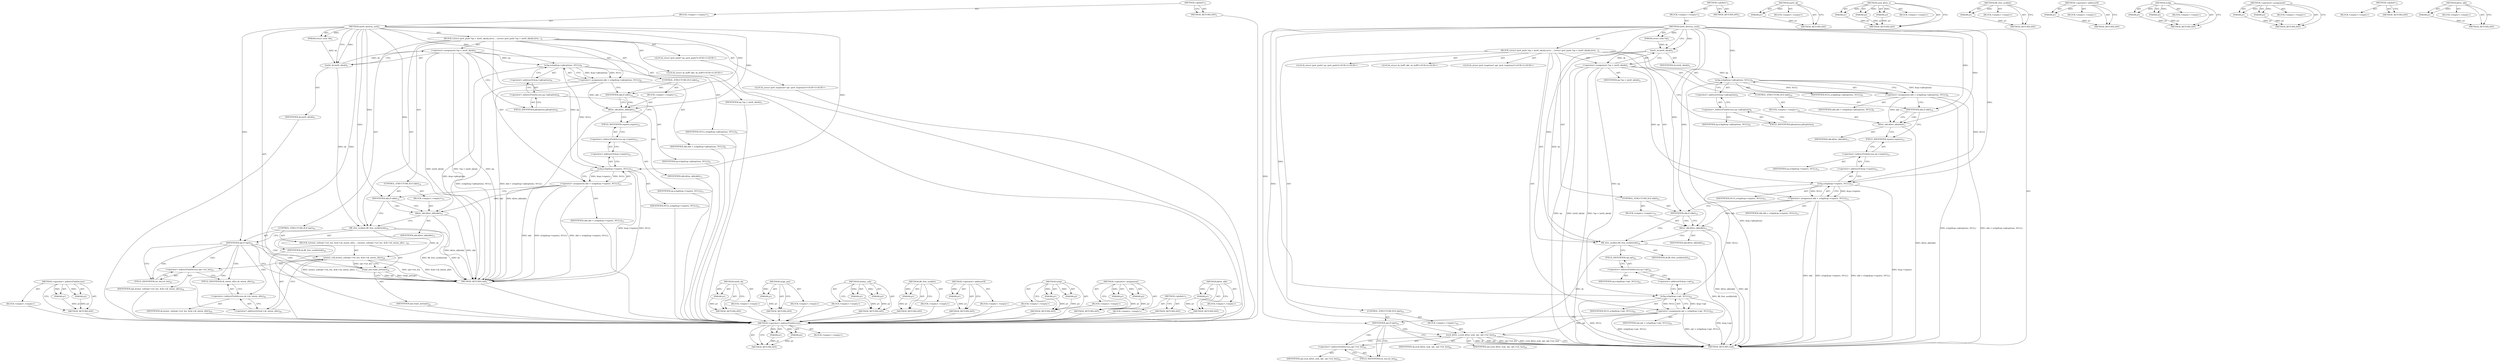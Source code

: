 digraph "kfree_skb" {
vulnerable_104 [label=<(METHOD,&lt;operator&gt;.indirectFieldAccess)>];
vulnerable_105 [label=<(PARAM,p1)>];
vulnerable_106 [label=<(PARAM,p2)>];
vulnerable_107 [label=<(BLOCK,&lt;empty&gt;,&lt;empty&gt;)>];
vulnerable_108 [label=<(METHOD_RETURN,ANY)>];
vulnerable_6 [label=<(METHOD,&lt;global&gt;)<SUB>1</SUB>>];
vulnerable_7 [label=<(BLOCK,&lt;empty&gt;,&lt;empty&gt;)<SUB>1</SUB>>];
vulnerable_8 [label=<(METHOD,inet6_destroy_sock)<SUB>1</SUB>>];
vulnerable_9 [label=<(PARAM,struct sock *sk)<SUB>1</SUB>>];
vulnerable_10 [label=<(BLOCK,{
	struct ipv6_pinfo *np = inet6_sk(sk);
	struc...,{
	struct ipv6_pinfo *np = inet6_sk(sk);
	struc...)<SUB>2</SUB>>];
vulnerable_11 [label="<(LOCAL,struct ipv6_pinfo* np: ipv6_pinfo*)<SUB>3</SUB>>"];
vulnerable_12 [label=<(&lt;operator&gt;.assignment,*np = inet6_sk(sk))<SUB>3</SUB>>];
vulnerable_13 [label=<(IDENTIFIER,np,*np = inet6_sk(sk))<SUB>3</SUB>>];
vulnerable_14 [label=<(inet6_sk,inet6_sk(sk))<SUB>3</SUB>>];
vulnerable_15 [label=<(IDENTIFIER,sk,inet6_sk(sk))<SUB>3</SUB>>];
vulnerable_16 [label="<(LOCAL,struct sk_buff* skb: sk_buff*)<SUB>4</SUB>>"];
vulnerable_17 [label="<(LOCAL,struct ipv6_txoptions* opt: ipv6_txoptions*)<SUB>5</SUB>>"];
vulnerable_18 [label=<(&lt;operator&gt;.assignment,skb = xchg(&amp;np-&gt;pktoptions, NULL))<SUB>9</SUB>>];
vulnerable_19 [label=<(IDENTIFIER,skb,skb = xchg(&amp;np-&gt;pktoptions, NULL))<SUB>9</SUB>>];
vulnerable_20 [label=<(xchg,xchg(&amp;np-&gt;pktoptions, NULL))<SUB>9</SUB>>];
vulnerable_21 [label=<(&lt;operator&gt;.addressOf,&amp;np-&gt;pktoptions)<SUB>9</SUB>>];
vulnerable_22 [label=<(&lt;operator&gt;.indirectFieldAccess,np-&gt;pktoptions)<SUB>9</SUB>>];
vulnerable_23 [label=<(IDENTIFIER,np,xchg(&amp;np-&gt;pktoptions, NULL))<SUB>9</SUB>>];
vulnerable_24 [label=<(FIELD_IDENTIFIER,pktoptions,pktoptions)<SUB>9</SUB>>];
vulnerable_25 [label=<(IDENTIFIER,NULL,xchg(&amp;np-&gt;pktoptions, NULL))<SUB>9</SUB>>];
vulnerable_26 [label=<(CONTROL_STRUCTURE,IF,if (skb))<SUB>10</SUB>>];
vulnerable_27 [label=<(IDENTIFIER,skb,if (skb))<SUB>10</SUB>>];
vulnerable_28 [label=<(BLOCK,&lt;empty&gt;,&lt;empty&gt;)<SUB>11</SUB>>];
vulnerable_29 [label=<(kfree_skb,kfree_skb(skb))<SUB>11</SUB>>];
vulnerable_30 [label=<(IDENTIFIER,skb,kfree_skb(skb))<SUB>11</SUB>>];
vulnerable_31 [label=<(&lt;operator&gt;.assignment,skb = xchg(&amp;np-&gt;rxpmtu, NULL))<SUB>13</SUB>>];
vulnerable_32 [label=<(IDENTIFIER,skb,skb = xchg(&amp;np-&gt;rxpmtu, NULL))<SUB>13</SUB>>];
vulnerable_33 [label=<(xchg,xchg(&amp;np-&gt;rxpmtu, NULL))<SUB>13</SUB>>];
vulnerable_34 [label=<(&lt;operator&gt;.addressOf,&amp;np-&gt;rxpmtu)<SUB>13</SUB>>];
vulnerable_35 [label=<(&lt;operator&gt;.indirectFieldAccess,np-&gt;rxpmtu)<SUB>13</SUB>>];
vulnerable_36 [label=<(IDENTIFIER,np,xchg(&amp;np-&gt;rxpmtu, NULL))<SUB>13</SUB>>];
vulnerable_37 [label=<(FIELD_IDENTIFIER,rxpmtu,rxpmtu)<SUB>13</SUB>>];
vulnerable_38 [label=<(IDENTIFIER,NULL,xchg(&amp;np-&gt;rxpmtu, NULL))<SUB>13</SUB>>];
vulnerable_39 [label=<(CONTROL_STRUCTURE,IF,if (skb))<SUB>14</SUB>>];
vulnerable_40 [label=<(IDENTIFIER,skb,if (skb))<SUB>14</SUB>>];
vulnerable_41 [label=<(BLOCK,&lt;empty&gt;,&lt;empty&gt;)<SUB>15</SUB>>];
vulnerable_42 [label=<(kfree_skb,kfree_skb(skb))<SUB>15</SUB>>];
vulnerable_43 [label=<(IDENTIFIER,skb,kfree_skb(skb))<SUB>15</SUB>>];
vulnerable_44 [label=<(fl6_free_socklist,fl6_free_socklist(sk))<SUB>18</SUB>>];
vulnerable_45 [label=<(IDENTIFIER,sk,fl6_free_socklist(sk))<SUB>18</SUB>>];
vulnerable_46 [label=<(&lt;operator&gt;.assignment,opt = xchg(&amp;np-&gt;opt, NULL))<SUB>22</SUB>>];
vulnerable_47 [label=<(IDENTIFIER,opt,opt = xchg(&amp;np-&gt;opt, NULL))<SUB>22</SUB>>];
vulnerable_48 [label=<(xchg,xchg(&amp;np-&gt;opt, NULL))<SUB>22</SUB>>];
vulnerable_49 [label=<(&lt;operator&gt;.addressOf,&amp;np-&gt;opt)<SUB>22</SUB>>];
vulnerable_50 [label=<(&lt;operator&gt;.indirectFieldAccess,np-&gt;opt)<SUB>22</SUB>>];
vulnerable_51 [label=<(IDENTIFIER,np,xchg(&amp;np-&gt;opt, NULL))<SUB>22</SUB>>];
vulnerable_52 [label=<(FIELD_IDENTIFIER,opt,opt)<SUB>22</SUB>>];
vulnerable_53 [label=<(IDENTIFIER,NULL,xchg(&amp;np-&gt;opt, NULL))<SUB>22</SUB>>];
vulnerable_54 [label=<(CONTROL_STRUCTURE,IF,if (opt))<SUB>23</SUB>>];
vulnerable_55 [label=<(IDENTIFIER,opt,if (opt))<SUB>23</SUB>>];
vulnerable_56 [label=<(BLOCK,&lt;empty&gt;,&lt;empty&gt;)<SUB>24</SUB>>];
vulnerable_57 [label=<(sock_kfree_s,sock_kfree_s(sk, opt, opt-&gt;tot_len))<SUB>24</SUB>>];
vulnerable_58 [label=<(IDENTIFIER,sk,sock_kfree_s(sk, opt, opt-&gt;tot_len))<SUB>24</SUB>>];
vulnerable_59 [label=<(IDENTIFIER,opt,sock_kfree_s(sk, opt, opt-&gt;tot_len))<SUB>24</SUB>>];
vulnerable_60 [label=<(&lt;operator&gt;.indirectFieldAccess,opt-&gt;tot_len)<SUB>24</SUB>>];
vulnerable_61 [label=<(IDENTIFIER,opt,sock_kfree_s(sk, opt, opt-&gt;tot_len))<SUB>24</SUB>>];
vulnerable_62 [label=<(FIELD_IDENTIFIER,tot_len,tot_len)<SUB>24</SUB>>];
vulnerable_63 [label=<(METHOD_RETURN,void)<SUB>1</SUB>>];
vulnerable_65 [label=<(METHOD_RETURN,ANY)<SUB>1</SUB>>];
vulnerable_91 [label=<(METHOD,inet6_sk)>];
vulnerable_92 [label=<(PARAM,p1)>];
vulnerable_93 [label=<(BLOCK,&lt;empty&gt;,&lt;empty&gt;)>];
vulnerable_94 [label=<(METHOD_RETURN,ANY)>];
vulnerable_117 [label=<(METHOD,sock_kfree_s)>];
vulnerable_118 [label=<(PARAM,p1)>];
vulnerable_119 [label=<(PARAM,p2)>];
vulnerable_120 [label=<(PARAM,p3)>];
vulnerable_121 [label=<(BLOCK,&lt;empty&gt;,&lt;empty&gt;)>];
vulnerable_122 [label=<(METHOD_RETURN,ANY)>];
vulnerable_113 [label=<(METHOD,fl6_free_socklist)>];
vulnerable_114 [label=<(PARAM,p1)>];
vulnerable_115 [label=<(BLOCK,&lt;empty&gt;,&lt;empty&gt;)>];
vulnerable_116 [label=<(METHOD_RETURN,ANY)>];
vulnerable_100 [label=<(METHOD,&lt;operator&gt;.addressOf)>];
vulnerable_101 [label=<(PARAM,p1)>];
vulnerable_102 [label=<(BLOCK,&lt;empty&gt;,&lt;empty&gt;)>];
vulnerable_103 [label=<(METHOD_RETURN,ANY)>];
vulnerable_95 [label=<(METHOD,xchg)>];
vulnerable_96 [label=<(PARAM,p1)>];
vulnerable_97 [label=<(PARAM,p2)>];
vulnerable_98 [label=<(BLOCK,&lt;empty&gt;,&lt;empty&gt;)>];
vulnerable_99 [label=<(METHOD_RETURN,ANY)>];
vulnerable_86 [label=<(METHOD,&lt;operator&gt;.assignment)>];
vulnerable_87 [label=<(PARAM,p1)>];
vulnerable_88 [label=<(PARAM,p2)>];
vulnerable_89 [label=<(BLOCK,&lt;empty&gt;,&lt;empty&gt;)>];
vulnerable_90 [label=<(METHOD_RETURN,ANY)>];
vulnerable_80 [label=<(METHOD,&lt;global&gt;)<SUB>1</SUB>>];
vulnerable_81 [label=<(BLOCK,&lt;empty&gt;,&lt;empty&gt;)>];
vulnerable_82 [label=<(METHOD_RETURN,ANY)>];
vulnerable_109 [label=<(METHOD,kfree_skb)>];
vulnerable_110 [label=<(PARAM,p1)>];
vulnerable_111 [label=<(BLOCK,&lt;empty&gt;,&lt;empty&gt;)>];
vulnerable_112 [label=<(METHOD_RETURN,ANY)>];
fixed_100 [label=<(METHOD,&lt;operator&gt;.indirectFieldAccess)>];
fixed_101 [label=<(PARAM,p1)>];
fixed_102 [label=<(PARAM,p2)>];
fixed_103 [label=<(BLOCK,&lt;empty&gt;,&lt;empty&gt;)>];
fixed_104 [label=<(METHOD_RETURN,ANY)>];
fixed_6 [label=<(METHOD,&lt;global&gt;)<SUB>1</SUB>>];
fixed_7 [label=<(BLOCK,&lt;empty&gt;,&lt;empty&gt;)<SUB>1</SUB>>];
fixed_8 [label=<(METHOD,inet6_destroy_sock)<SUB>1</SUB>>];
fixed_9 [label=<(PARAM,struct sock *sk)<SUB>1</SUB>>];
fixed_10 [label=<(BLOCK,{
	struct ipv6_pinfo *np = inet6_sk(sk);
	struc...,{
	struct ipv6_pinfo *np = inet6_sk(sk);
	struc...)<SUB>2</SUB>>];
fixed_11 [label="<(LOCAL,struct ipv6_pinfo* np: ipv6_pinfo*)<SUB>3</SUB>>"];
fixed_12 [label=<(&lt;operator&gt;.assignment,*np = inet6_sk(sk))<SUB>3</SUB>>];
fixed_13 [label=<(IDENTIFIER,np,*np = inet6_sk(sk))<SUB>3</SUB>>];
fixed_14 [label=<(inet6_sk,inet6_sk(sk))<SUB>3</SUB>>];
fixed_15 [label=<(IDENTIFIER,sk,inet6_sk(sk))<SUB>3</SUB>>];
fixed_16 [label="<(LOCAL,struct sk_buff* skb: sk_buff*)<SUB>4</SUB>>"];
fixed_17 [label="<(LOCAL,struct ipv6_txoptions* opt: ipv6_txoptions*)<SUB>5</SUB>>"];
fixed_18 [label=<(&lt;operator&gt;.assignment,skb = xchg(&amp;np-&gt;pktoptions, NULL))<SUB>9</SUB>>];
fixed_19 [label=<(IDENTIFIER,skb,skb = xchg(&amp;np-&gt;pktoptions, NULL))<SUB>9</SUB>>];
fixed_20 [label=<(xchg,xchg(&amp;np-&gt;pktoptions, NULL))<SUB>9</SUB>>];
fixed_21 [label=<(&lt;operator&gt;.addressOf,&amp;np-&gt;pktoptions)<SUB>9</SUB>>];
fixed_22 [label=<(&lt;operator&gt;.indirectFieldAccess,np-&gt;pktoptions)<SUB>9</SUB>>];
fixed_23 [label=<(IDENTIFIER,np,xchg(&amp;np-&gt;pktoptions, NULL))<SUB>9</SUB>>];
fixed_24 [label=<(FIELD_IDENTIFIER,pktoptions,pktoptions)<SUB>9</SUB>>];
fixed_25 [label=<(IDENTIFIER,NULL,xchg(&amp;np-&gt;pktoptions, NULL))<SUB>9</SUB>>];
fixed_26 [label=<(CONTROL_STRUCTURE,IF,if (skb))<SUB>10</SUB>>];
fixed_27 [label=<(IDENTIFIER,skb,if (skb))<SUB>10</SUB>>];
fixed_28 [label=<(BLOCK,&lt;empty&gt;,&lt;empty&gt;)<SUB>11</SUB>>];
fixed_29 [label=<(kfree_skb,kfree_skb(skb))<SUB>11</SUB>>];
fixed_30 [label=<(IDENTIFIER,skb,kfree_skb(skb))<SUB>11</SUB>>];
fixed_31 [label=<(&lt;operator&gt;.assignment,skb = xchg(&amp;np-&gt;rxpmtu, NULL))<SUB>13</SUB>>];
fixed_32 [label=<(IDENTIFIER,skb,skb = xchg(&amp;np-&gt;rxpmtu, NULL))<SUB>13</SUB>>];
fixed_33 [label=<(xchg,xchg(&amp;np-&gt;rxpmtu, NULL))<SUB>13</SUB>>];
fixed_34 [label=<(&lt;operator&gt;.addressOf,&amp;np-&gt;rxpmtu)<SUB>13</SUB>>];
fixed_35 [label=<(&lt;operator&gt;.indirectFieldAccess,np-&gt;rxpmtu)<SUB>13</SUB>>];
fixed_36 [label=<(IDENTIFIER,np,xchg(&amp;np-&gt;rxpmtu, NULL))<SUB>13</SUB>>];
fixed_37 [label=<(FIELD_IDENTIFIER,rxpmtu,rxpmtu)<SUB>13</SUB>>];
fixed_38 [label=<(IDENTIFIER,NULL,xchg(&amp;np-&gt;rxpmtu, NULL))<SUB>13</SUB>>];
fixed_39 [label=<(CONTROL_STRUCTURE,IF,if (skb))<SUB>14</SUB>>];
fixed_40 [label=<(IDENTIFIER,skb,if (skb))<SUB>14</SUB>>];
fixed_41 [label=<(BLOCK,&lt;empty&gt;,&lt;empty&gt;)<SUB>15</SUB>>];
fixed_42 [label=<(kfree_skb,kfree_skb(skb))<SUB>15</SUB>>];
fixed_43 [label=<(IDENTIFIER,skb,kfree_skb(skb))<SUB>15</SUB>>];
fixed_44 [label=<(fl6_free_socklist,fl6_free_socklist(sk))<SUB>18</SUB>>];
fixed_45 [label=<(IDENTIFIER,sk,fl6_free_socklist(sk))<SUB>18</SUB>>];
fixed_46 [label=<(CONTROL_STRUCTURE,IF,if (opt))<SUB>23</SUB>>];
fixed_47 [label=<(IDENTIFIER,opt,if (opt))<SUB>23</SUB>>];
fixed_48 [label=<(BLOCK,{
		atomic_sub(opt-&gt;tot_len, &amp;sk-&gt;sk_omem_alloc...,{
		atomic_sub(opt-&gt;tot_len, &amp;sk-&gt;sk_omem_alloc...)<SUB>23</SUB>>];
fixed_49 [label=<(atomic_sub,atomic_sub(opt-&gt;tot_len, &amp;sk-&gt;sk_omem_alloc))<SUB>24</SUB>>];
fixed_50 [label=<(&lt;operator&gt;.indirectFieldAccess,opt-&gt;tot_len)<SUB>24</SUB>>];
fixed_51 [label=<(IDENTIFIER,opt,atomic_sub(opt-&gt;tot_len, &amp;sk-&gt;sk_omem_alloc))<SUB>24</SUB>>];
fixed_52 [label=<(FIELD_IDENTIFIER,tot_len,tot_len)<SUB>24</SUB>>];
fixed_53 [label=<(&lt;operator&gt;.addressOf,&amp;sk-&gt;sk_omem_alloc)<SUB>24</SUB>>];
fixed_54 [label=<(&lt;operator&gt;.indirectFieldAccess,sk-&gt;sk_omem_alloc)<SUB>24</SUB>>];
fixed_55 [label=<(IDENTIFIER,sk,atomic_sub(opt-&gt;tot_len, &amp;sk-&gt;sk_omem_alloc))<SUB>24</SUB>>];
fixed_56 [label=<(FIELD_IDENTIFIER,sk_omem_alloc,sk_omem_alloc)<SUB>24</SUB>>];
fixed_57 [label=<(txopt_put,txopt_put(opt))<SUB>25</SUB>>];
fixed_58 [label=<(IDENTIFIER,opt,txopt_put(opt))<SUB>25</SUB>>];
fixed_59 [label=<(METHOD_RETURN,void)<SUB>1</SUB>>];
fixed_61 [label=<(METHOD_RETURN,ANY)<SUB>1</SUB>>];
fixed_87 [label=<(METHOD,inet6_sk)>];
fixed_88 [label=<(PARAM,p1)>];
fixed_89 [label=<(BLOCK,&lt;empty&gt;,&lt;empty&gt;)>];
fixed_90 [label=<(METHOD_RETURN,ANY)>];
fixed_118 [label=<(METHOD,txopt_put)>];
fixed_119 [label=<(PARAM,p1)>];
fixed_120 [label=<(BLOCK,&lt;empty&gt;,&lt;empty&gt;)>];
fixed_121 [label=<(METHOD_RETURN,ANY)>];
fixed_113 [label=<(METHOD,atomic_sub)>];
fixed_114 [label=<(PARAM,p1)>];
fixed_115 [label=<(PARAM,p2)>];
fixed_116 [label=<(BLOCK,&lt;empty&gt;,&lt;empty&gt;)>];
fixed_117 [label=<(METHOD_RETURN,ANY)>];
fixed_109 [label=<(METHOD,fl6_free_socklist)>];
fixed_110 [label=<(PARAM,p1)>];
fixed_111 [label=<(BLOCK,&lt;empty&gt;,&lt;empty&gt;)>];
fixed_112 [label=<(METHOD_RETURN,ANY)>];
fixed_96 [label=<(METHOD,&lt;operator&gt;.addressOf)>];
fixed_97 [label=<(PARAM,p1)>];
fixed_98 [label=<(BLOCK,&lt;empty&gt;,&lt;empty&gt;)>];
fixed_99 [label=<(METHOD_RETURN,ANY)>];
fixed_91 [label=<(METHOD,xchg)>];
fixed_92 [label=<(PARAM,p1)>];
fixed_93 [label=<(PARAM,p2)>];
fixed_94 [label=<(BLOCK,&lt;empty&gt;,&lt;empty&gt;)>];
fixed_95 [label=<(METHOD_RETURN,ANY)>];
fixed_82 [label=<(METHOD,&lt;operator&gt;.assignment)>];
fixed_83 [label=<(PARAM,p1)>];
fixed_84 [label=<(PARAM,p2)>];
fixed_85 [label=<(BLOCK,&lt;empty&gt;,&lt;empty&gt;)>];
fixed_86 [label=<(METHOD_RETURN,ANY)>];
fixed_76 [label=<(METHOD,&lt;global&gt;)<SUB>1</SUB>>];
fixed_77 [label=<(BLOCK,&lt;empty&gt;,&lt;empty&gt;)>];
fixed_78 [label=<(METHOD_RETURN,ANY)>];
fixed_105 [label=<(METHOD,kfree_skb)>];
fixed_106 [label=<(PARAM,p1)>];
fixed_107 [label=<(BLOCK,&lt;empty&gt;,&lt;empty&gt;)>];
fixed_108 [label=<(METHOD_RETURN,ANY)>];
vulnerable_104 -> vulnerable_105  [key=0, label="AST: "];
vulnerable_104 -> vulnerable_105  [key=1, label="DDG: "];
vulnerable_104 -> vulnerable_107  [key=0, label="AST: "];
vulnerable_104 -> vulnerable_106  [key=0, label="AST: "];
vulnerable_104 -> vulnerable_106  [key=1, label="DDG: "];
vulnerable_104 -> vulnerable_108  [key=0, label="AST: "];
vulnerable_104 -> vulnerable_108  [key=1, label="CFG: "];
vulnerable_105 -> vulnerable_108  [key=0, label="DDG: p1"];
vulnerable_106 -> vulnerable_108  [key=0, label="DDG: p2"];
vulnerable_6 -> vulnerable_7  [key=0, label="AST: "];
vulnerable_6 -> vulnerable_65  [key=0, label="AST: "];
vulnerable_6 -> vulnerable_65  [key=1, label="CFG: "];
vulnerable_7 -> vulnerable_8  [key=0, label="AST: "];
vulnerable_8 -> vulnerable_9  [key=0, label="AST: "];
vulnerable_8 -> vulnerable_9  [key=1, label="DDG: "];
vulnerable_8 -> vulnerable_10  [key=0, label="AST: "];
vulnerable_8 -> vulnerable_63  [key=0, label="AST: "];
vulnerable_8 -> vulnerable_14  [key=0, label="CFG: "];
vulnerable_8 -> vulnerable_14  [key=1, label="DDG: "];
vulnerable_8 -> vulnerable_27  [key=0, label="DDG: "];
vulnerable_8 -> vulnerable_40  [key=0, label="DDG: "];
vulnerable_8 -> vulnerable_44  [key=0, label="DDG: "];
vulnerable_8 -> vulnerable_55  [key=0, label="DDG: "];
vulnerable_8 -> vulnerable_20  [key=0, label="DDG: "];
vulnerable_8 -> vulnerable_33  [key=0, label="DDG: "];
vulnerable_8 -> vulnerable_48  [key=0, label="DDG: "];
vulnerable_8 -> vulnerable_29  [key=0, label="DDG: "];
vulnerable_8 -> vulnerable_42  [key=0, label="DDG: "];
vulnerable_8 -> vulnerable_57  [key=0, label="DDG: "];
vulnerable_9 -> vulnerable_14  [key=0, label="DDG: sk"];
vulnerable_10 -> vulnerable_11  [key=0, label="AST: "];
vulnerable_10 -> vulnerable_12  [key=0, label="AST: "];
vulnerable_10 -> vulnerable_16  [key=0, label="AST: "];
vulnerable_10 -> vulnerable_17  [key=0, label="AST: "];
vulnerable_10 -> vulnerable_18  [key=0, label="AST: "];
vulnerable_10 -> vulnerable_26  [key=0, label="AST: "];
vulnerable_10 -> vulnerable_31  [key=0, label="AST: "];
vulnerable_10 -> vulnerable_39  [key=0, label="AST: "];
vulnerable_10 -> vulnerable_44  [key=0, label="AST: "];
vulnerable_10 -> vulnerable_46  [key=0, label="AST: "];
vulnerable_10 -> vulnerable_54  [key=0, label="AST: "];
vulnerable_12 -> vulnerable_13  [key=0, label="AST: "];
vulnerable_12 -> vulnerable_14  [key=0, label="AST: "];
vulnerable_12 -> vulnerable_24  [key=0, label="CFG: "];
vulnerable_12 -> vulnerable_63  [key=0, label="DDG: np"];
vulnerable_12 -> vulnerable_63  [key=1, label="DDG: inet6_sk(sk)"];
vulnerable_12 -> vulnerable_63  [key=2, label="DDG: *np = inet6_sk(sk)"];
vulnerable_12 -> vulnerable_20  [key=0, label="DDG: np"];
vulnerable_12 -> vulnerable_33  [key=0, label="DDG: np"];
vulnerable_12 -> vulnerable_48  [key=0, label="DDG: np"];
vulnerable_14 -> vulnerable_15  [key=0, label="AST: "];
vulnerable_14 -> vulnerable_12  [key=0, label="CFG: "];
vulnerable_14 -> vulnerable_12  [key=1, label="DDG: sk"];
vulnerable_14 -> vulnerable_44  [key=0, label="DDG: sk"];
vulnerable_18 -> vulnerable_19  [key=0, label="AST: "];
vulnerable_18 -> vulnerable_20  [key=0, label="AST: "];
vulnerable_18 -> vulnerable_27  [key=0, label="CFG: "];
vulnerable_18 -> vulnerable_63  [key=0, label="DDG: xchg(&amp;np-&gt;pktoptions, NULL)"];
vulnerable_18 -> vulnerable_63  [key=1, label="DDG: skb = xchg(&amp;np-&gt;pktoptions, NULL)"];
vulnerable_18 -> vulnerable_29  [key=0, label="DDG: skb"];
vulnerable_20 -> vulnerable_21  [key=0, label="AST: "];
vulnerable_20 -> vulnerable_25  [key=0, label="AST: "];
vulnerable_20 -> vulnerable_18  [key=0, label="CFG: "];
vulnerable_20 -> vulnerable_18  [key=1, label="DDG: &amp;np-&gt;pktoptions"];
vulnerable_20 -> vulnerable_18  [key=2, label="DDG: NULL"];
vulnerable_20 -> vulnerable_63  [key=0, label="DDG: &amp;np-&gt;pktoptions"];
vulnerable_20 -> vulnerable_33  [key=0, label="DDG: NULL"];
vulnerable_21 -> vulnerable_22  [key=0, label="AST: "];
vulnerable_21 -> vulnerable_20  [key=0, label="CFG: "];
vulnerable_22 -> vulnerable_23  [key=0, label="AST: "];
vulnerable_22 -> vulnerable_24  [key=0, label="AST: "];
vulnerable_22 -> vulnerable_21  [key=0, label="CFG: "];
vulnerable_24 -> vulnerable_22  [key=0, label="CFG: "];
vulnerable_26 -> vulnerable_27  [key=0, label="AST: "];
vulnerable_26 -> vulnerable_28  [key=0, label="AST: "];
vulnerable_27 -> vulnerable_29  [key=0, label="CFG: "];
vulnerable_27 -> vulnerable_29  [key=1, label="CDG: "];
vulnerable_27 -> vulnerable_37  [key=0, label="CFG: "];
vulnerable_28 -> vulnerable_29  [key=0, label="AST: "];
vulnerable_29 -> vulnerable_30  [key=0, label="AST: "];
vulnerable_29 -> vulnerable_37  [key=0, label="CFG: "];
vulnerable_29 -> vulnerable_63  [key=0, label="DDG: kfree_skb(skb)"];
vulnerable_31 -> vulnerable_32  [key=0, label="AST: "];
vulnerable_31 -> vulnerable_33  [key=0, label="AST: "];
vulnerable_31 -> vulnerable_40  [key=0, label="CFG: "];
vulnerable_31 -> vulnerable_63  [key=0, label="DDG: skb"];
vulnerable_31 -> vulnerable_63  [key=1, label="DDG: xchg(&amp;np-&gt;rxpmtu, NULL)"];
vulnerable_31 -> vulnerable_63  [key=2, label="DDG: skb = xchg(&amp;np-&gt;rxpmtu, NULL)"];
vulnerable_31 -> vulnerable_42  [key=0, label="DDG: skb"];
vulnerable_33 -> vulnerable_34  [key=0, label="AST: "];
vulnerable_33 -> vulnerable_38  [key=0, label="AST: "];
vulnerable_33 -> vulnerable_31  [key=0, label="CFG: "];
vulnerable_33 -> vulnerable_31  [key=1, label="DDG: &amp;np-&gt;rxpmtu"];
vulnerable_33 -> vulnerable_31  [key=2, label="DDG: NULL"];
vulnerable_33 -> vulnerable_63  [key=0, label="DDG: &amp;np-&gt;rxpmtu"];
vulnerable_33 -> vulnerable_48  [key=0, label="DDG: NULL"];
vulnerable_34 -> vulnerable_35  [key=0, label="AST: "];
vulnerable_34 -> vulnerable_33  [key=0, label="CFG: "];
vulnerable_35 -> vulnerable_36  [key=0, label="AST: "];
vulnerable_35 -> vulnerable_37  [key=0, label="AST: "];
vulnerable_35 -> vulnerable_34  [key=0, label="CFG: "];
vulnerable_37 -> vulnerable_35  [key=0, label="CFG: "];
vulnerable_39 -> vulnerable_40  [key=0, label="AST: "];
vulnerable_39 -> vulnerable_41  [key=0, label="AST: "];
vulnerable_40 -> vulnerable_42  [key=0, label="CFG: "];
vulnerable_40 -> vulnerable_42  [key=1, label="CDG: "];
vulnerable_40 -> vulnerable_44  [key=0, label="CFG: "];
vulnerable_41 -> vulnerable_42  [key=0, label="AST: "];
vulnerable_42 -> vulnerable_43  [key=0, label="AST: "];
vulnerable_42 -> vulnerable_44  [key=0, label="CFG: "];
vulnerable_42 -> vulnerable_63  [key=0, label="DDG: skb"];
vulnerable_42 -> vulnerable_63  [key=1, label="DDG: kfree_skb(skb)"];
vulnerable_44 -> vulnerable_45  [key=0, label="AST: "];
vulnerable_44 -> vulnerable_52  [key=0, label="CFG: "];
vulnerable_44 -> vulnerable_63  [key=0, label="DDG: fl6_free_socklist(sk)"];
vulnerable_44 -> vulnerable_57  [key=0, label="DDG: sk"];
vulnerable_46 -> vulnerable_47  [key=0, label="AST: "];
vulnerable_46 -> vulnerable_48  [key=0, label="AST: "];
vulnerable_46 -> vulnerable_55  [key=0, label="CFG: "];
vulnerable_46 -> vulnerable_63  [key=0, label="DDG: xchg(&amp;np-&gt;opt, NULL)"];
vulnerable_46 -> vulnerable_63  [key=1, label="DDG: opt = xchg(&amp;np-&gt;opt, NULL)"];
vulnerable_46 -> vulnerable_57  [key=0, label="DDG: opt"];
vulnerable_48 -> vulnerable_49  [key=0, label="AST: "];
vulnerable_48 -> vulnerable_53  [key=0, label="AST: "];
vulnerable_48 -> vulnerable_46  [key=0, label="CFG: "];
vulnerable_48 -> vulnerable_46  [key=1, label="DDG: &amp;np-&gt;opt"];
vulnerable_48 -> vulnerable_46  [key=2, label="DDG: NULL"];
vulnerable_48 -> vulnerable_63  [key=0, label="DDG: &amp;np-&gt;opt"];
vulnerable_48 -> vulnerable_63  [key=1, label="DDG: NULL"];
vulnerable_49 -> vulnerable_50  [key=0, label="AST: "];
vulnerable_49 -> vulnerable_48  [key=0, label="CFG: "];
vulnerable_50 -> vulnerable_51  [key=0, label="AST: "];
vulnerable_50 -> vulnerable_52  [key=0, label="AST: "];
vulnerable_50 -> vulnerable_49  [key=0, label="CFG: "];
vulnerable_52 -> vulnerable_50  [key=0, label="CFG: "];
vulnerable_54 -> vulnerable_55  [key=0, label="AST: "];
vulnerable_54 -> vulnerable_56  [key=0, label="AST: "];
vulnerable_55 -> vulnerable_63  [key=0, label="CFG: "];
vulnerable_55 -> vulnerable_62  [key=0, label="CFG: "];
vulnerable_55 -> vulnerable_62  [key=1, label="CDG: "];
vulnerable_55 -> vulnerable_60  [key=0, label="CDG: "];
vulnerable_55 -> vulnerable_57  [key=0, label="CDG: "];
vulnerable_56 -> vulnerable_57  [key=0, label="AST: "];
vulnerable_57 -> vulnerable_58  [key=0, label="AST: "];
vulnerable_57 -> vulnerable_59  [key=0, label="AST: "];
vulnerable_57 -> vulnerable_60  [key=0, label="AST: "];
vulnerable_57 -> vulnerable_63  [key=0, label="CFG: "];
vulnerable_57 -> vulnerable_63  [key=1, label="DDG: sk"];
vulnerable_57 -> vulnerable_63  [key=2, label="DDG: opt"];
vulnerable_57 -> vulnerable_63  [key=3, label="DDG: opt-&gt;tot_len"];
vulnerable_57 -> vulnerable_63  [key=4, label="DDG: sock_kfree_s(sk, opt, opt-&gt;tot_len)"];
vulnerable_60 -> vulnerable_61  [key=0, label="AST: "];
vulnerable_60 -> vulnerable_62  [key=0, label="AST: "];
vulnerable_60 -> vulnerable_57  [key=0, label="CFG: "];
vulnerable_62 -> vulnerable_60  [key=0, label="CFG: "];
vulnerable_91 -> vulnerable_92  [key=0, label="AST: "];
vulnerable_91 -> vulnerable_92  [key=1, label="DDG: "];
vulnerable_91 -> vulnerable_93  [key=0, label="AST: "];
vulnerable_91 -> vulnerable_94  [key=0, label="AST: "];
vulnerable_91 -> vulnerable_94  [key=1, label="CFG: "];
vulnerable_92 -> vulnerable_94  [key=0, label="DDG: p1"];
vulnerable_117 -> vulnerable_118  [key=0, label="AST: "];
vulnerable_117 -> vulnerable_118  [key=1, label="DDG: "];
vulnerable_117 -> vulnerable_121  [key=0, label="AST: "];
vulnerable_117 -> vulnerable_119  [key=0, label="AST: "];
vulnerable_117 -> vulnerable_119  [key=1, label="DDG: "];
vulnerable_117 -> vulnerable_122  [key=0, label="AST: "];
vulnerable_117 -> vulnerable_122  [key=1, label="CFG: "];
vulnerable_117 -> vulnerable_120  [key=0, label="AST: "];
vulnerable_117 -> vulnerable_120  [key=1, label="DDG: "];
vulnerable_118 -> vulnerable_122  [key=0, label="DDG: p1"];
vulnerable_119 -> vulnerable_122  [key=0, label="DDG: p2"];
vulnerable_120 -> vulnerable_122  [key=0, label="DDG: p3"];
vulnerable_113 -> vulnerable_114  [key=0, label="AST: "];
vulnerable_113 -> vulnerable_114  [key=1, label="DDG: "];
vulnerable_113 -> vulnerable_115  [key=0, label="AST: "];
vulnerable_113 -> vulnerable_116  [key=0, label="AST: "];
vulnerable_113 -> vulnerable_116  [key=1, label="CFG: "];
vulnerable_114 -> vulnerable_116  [key=0, label="DDG: p1"];
vulnerable_100 -> vulnerable_101  [key=0, label="AST: "];
vulnerable_100 -> vulnerable_101  [key=1, label="DDG: "];
vulnerable_100 -> vulnerable_102  [key=0, label="AST: "];
vulnerable_100 -> vulnerable_103  [key=0, label="AST: "];
vulnerable_100 -> vulnerable_103  [key=1, label="CFG: "];
vulnerable_101 -> vulnerable_103  [key=0, label="DDG: p1"];
vulnerable_95 -> vulnerable_96  [key=0, label="AST: "];
vulnerable_95 -> vulnerable_96  [key=1, label="DDG: "];
vulnerable_95 -> vulnerable_98  [key=0, label="AST: "];
vulnerable_95 -> vulnerable_97  [key=0, label="AST: "];
vulnerable_95 -> vulnerable_97  [key=1, label="DDG: "];
vulnerable_95 -> vulnerable_99  [key=0, label="AST: "];
vulnerable_95 -> vulnerable_99  [key=1, label="CFG: "];
vulnerable_96 -> vulnerable_99  [key=0, label="DDG: p1"];
vulnerable_97 -> vulnerable_99  [key=0, label="DDG: p2"];
vulnerable_86 -> vulnerable_87  [key=0, label="AST: "];
vulnerable_86 -> vulnerable_87  [key=1, label="DDG: "];
vulnerable_86 -> vulnerable_89  [key=0, label="AST: "];
vulnerable_86 -> vulnerable_88  [key=0, label="AST: "];
vulnerable_86 -> vulnerable_88  [key=1, label="DDG: "];
vulnerable_86 -> vulnerable_90  [key=0, label="AST: "];
vulnerable_86 -> vulnerable_90  [key=1, label="CFG: "];
vulnerable_87 -> vulnerable_90  [key=0, label="DDG: p1"];
vulnerable_88 -> vulnerable_90  [key=0, label="DDG: p2"];
vulnerable_80 -> vulnerable_81  [key=0, label="AST: "];
vulnerable_80 -> vulnerable_82  [key=0, label="AST: "];
vulnerable_80 -> vulnerable_82  [key=1, label="CFG: "];
vulnerable_109 -> vulnerable_110  [key=0, label="AST: "];
vulnerable_109 -> vulnerable_110  [key=1, label="DDG: "];
vulnerable_109 -> vulnerable_111  [key=0, label="AST: "];
vulnerable_109 -> vulnerable_112  [key=0, label="AST: "];
vulnerable_109 -> vulnerable_112  [key=1, label="CFG: "];
vulnerable_110 -> vulnerable_112  [key=0, label="DDG: p1"];
fixed_100 -> fixed_101  [key=0, label="AST: "];
fixed_100 -> fixed_101  [key=1, label="DDG: "];
fixed_100 -> fixed_103  [key=0, label="AST: "];
fixed_100 -> fixed_102  [key=0, label="AST: "];
fixed_100 -> fixed_102  [key=1, label="DDG: "];
fixed_100 -> fixed_104  [key=0, label="AST: "];
fixed_100 -> fixed_104  [key=1, label="CFG: "];
fixed_101 -> fixed_104  [key=0, label="DDG: p1"];
fixed_102 -> fixed_104  [key=0, label="DDG: p2"];
fixed_103 -> vulnerable_104  [key=0];
fixed_104 -> vulnerable_104  [key=0];
fixed_6 -> fixed_7  [key=0, label="AST: "];
fixed_6 -> fixed_61  [key=0, label="AST: "];
fixed_6 -> fixed_61  [key=1, label="CFG: "];
fixed_7 -> fixed_8  [key=0, label="AST: "];
fixed_8 -> fixed_9  [key=0, label="AST: "];
fixed_8 -> fixed_9  [key=1, label="DDG: "];
fixed_8 -> fixed_10  [key=0, label="AST: "];
fixed_8 -> fixed_59  [key=0, label="AST: "];
fixed_8 -> fixed_14  [key=0, label="CFG: "];
fixed_8 -> fixed_14  [key=1, label="DDG: "];
fixed_8 -> fixed_27  [key=0, label="DDG: "];
fixed_8 -> fixed_40  [key=0, label="DDG: "];
fixed_8 -> fixed_44  [key=0, label="DDG: "];
fixed_8 -> fixed_47  [key=0, label="DDG: "];
fixed_8 -> fixed_20  [key=0, label="DDG: "];
fixed_8 -> fixed_33  [key=0, label="DDG: "];
fixed_8 -> fixed_29  [key=0, label="DDG: "];
fixed_8 -> fixed_42  [key=0, label="DDG: "];
fixed_8 -> fixed_57  [key=0, label="DDG: "];
fixed_9 -> fixed_14  [key=0, label="DDG: sk"];
fixed_10 -> fixed_11  [key=0, label="AST: "];
fixed_10 -> fixed_12  [key=0, label="AST: "];
fixed_10 -> fixed_16  [key=0, label="AST: "];
fixed_10 -> fixed_17  [key=0, label="AST: "];
fixed_10 -> fixed_18  [key=0, label="AST: "];
fixed_10 -> fixed_26  [key=0, label="AST: "];
fixed_10 -> fixed_31  [key=0, label="AST: "];
fixed_10 -> fixed_39  [key=0, label="AST: "];
fixed_10 -> fixed_44  [key=0, label="AST: "];
fixed_10 -> fixed_46  [key=0, label="AST: "];
fixed_11 -> vulnerable_104  [key=0];
fixed_12 -> fixed_13  [key=0, label="AST: "];
fixed_12 -> fixed_14  [key=0, label="AST: "];
fixed_12 -> fixed_24  [key=0, label="CFG: "];
fixed_12 -> fixed_59  [key=0, label="DDG: np"];
fixed_12 -> fixed_59  [key=1, label="DDG: inet6_sk(sk)"];
fixed_12 -> fixed_59  [key=2, label="DDG: *np = inet6_sk(sk)"];
fixed_12 -> fixed_20  [key=0, label="DDG: np"];
fixed_12 -> fixed_33  [key=0, label="DDG: np"];
fixed_13 -> vulnerable_104  [key=0];
fixed_14 -> fixed_15  [key=0, label="AST: "];
fixed_14 -> fixed_12  [key=0, label="CFG: "];
fixed_14 -> fixed_12  [key=1, label="DDG: sk"];
fixed_14 -> fixed_44  [key=0, label="DDG: sk"];
fixed_15 -> vulnerable_104  [key=0];
fixed_16 -> vulnerable_104  [key=0];
fixed_17 -> vulnerable_104  [key=0];
fixed_18 -> fixed_19  [key=0, label="AST: "];
fixed_18 -> fixed_20  [key=0, label="AST: "];
fixed_18 -> fixed_27  [key=0, label="CFG: "];
fixed_18 -> fixed_59  [key=0, label="DDG: xchg(&amp;np-&gt;pktoptions, NULL)"];
fixed_18 -> fixed_59  [key=1, label="DDG: skb = xchg(&amp;np-&gt;pktoptions, NULL)"];
fixed_18 -> fixed_29  [key=0, label="DDG: skb"];
fixed_19 -> vulnerable_104  [key=0];
fixed_20 -> fixed_21  [key=0, label="AST: "];
fixed_20 -> fixed_25  [key=0, label="AST: "];
fixed_20 -> fixed_18  [key=0, label="CFG: "];
fixed_20 -> fixed_18  [key=1, label="DDG: &amp;np-&gt;pktoptions"];
fixed_20 -> fixed_18  [key=2, label="DDG: NULL"];
fixed_20 -> fixed_59  [key=0, label="DDG: &amp;np-&gt;pktoptions"];
fixed_20 -> fixed_33  [key=0, label="DDG: NULL"];
fixed_21 -> fixed_22  [key=0, label="AST: "];
fixed_21 -> fixed_20  [key=0, label="CFG: "];
fixed_22 -> fixed_23  [key=0, label="AST: "];
fixed_22 -> fixed_24  [key=0, label="AST: "];
fixed_22 -> fixed_21  [key=0, label="CFG: "];
fixed_23 -> vulnerable_104  [key=0];
fixed_24 -> fixed_22  [key=0, label="CFG: "];
fixed_25 -> vulnerable_104  [key=0];
fixed_26 -> fixed_27  [key=0, label="AST: "];
fixed_26 -> fixed_28  [key=0, label="AST: "];
fixed_27 -> fixed_29  [key=0, label="CFG: "];
fixed_27 -> fixed_29  [key=1, label="CDG: "];
fixed_27 -> fixed_37  [key=0, label="CFG: "];
fixed_28 -> fixed_29  [key=0, label="AST: "];
fixed_29 -> fixed_30  [key=0, label="AST: "];
fixed_29 -> fixed_37  [key=0, label="CFG: "];
fixed_29 -> fixed_59  [key=0, label="DDG: kfree_skb(skb)"];
fixed_30 -> vulnerable_104  [key=0];
fixed_31 -> fixed_32  [key=0, label="AST: "];
fixed_31 -> fixed_33  [key=0, label="AST: "];
fixed_31 -> fixed_40  [key=0, label="CFG: "];
fixed_31 -> fixed_59  [key=0, label="DDG: skb"];
fixed_31 -> fixed_59  [key=1, label="DDG: xchg(&amp;np-&gt;rxpmtu, NULL)"];
fixed_31 -> fixed_59  [key=2, label="DDG: skb = xchg(&amp;np-&gt;rxpmtu, NULL)"];
fixed_31 -> fixed_42  [key=0, label="DDG: skb"];
fixed_32 -> vulnerable_104  [key=0];
fixed_33 -> fixed_34  [key=0, label="AST: "];
fixed_33 -> fixed_38  [key=0, label="AST: "];
fixed_33 -> fixed_31  [key=0, label="CFG: "];
fixed_33 -> fixed_31  [key=1, label="DDG: &amp;np-&gt;rxpmtu"];
fixed_33 -> fixed_31  [key=2, label="DDG: NULL"];
fixed_33 -> fixed_59  [key=0, label="DDG: &amp;np-&gt;rxpmtu"];
fixed_33 -> fixed_59  [key=1, label="DDG: NULL"];
fixed_34 -> fixed_35  [key=0, label="AST: "];
fixed_34 -> fixed_33  [key=0, label="CFG: "];
fixed_35 -> fixed_36  [key=0, label="AST: "];
fixed_35 -> fixed_37  [key=0, label="AST: "];
fixed_35 -> fixed_34  [key=0, label="CFG: "];
fixed_36 -> vulnerable_104  [key=0];
fixed_37 -> fixed_35  [key=0, label="CFG: "];
fixed_38 -> vulnerable_104  [key=0];
fixed_39 -> fixed_40  [key=0, label="AST: "];
fixed_39 -> fixed_41  [key=0, label="AST: "];
fixed_40 -> fixed_42  [key=0, label="CFG: "];
fixed_40 -> fixed_42  [key=1, label="CDG: "];
fixed_40 -> fixed_44  [key=0, label="CFG: "];
fixed_41 -> fixed_42  [key=0, label="AST: "];
fixed_42 -> fixed_43  [key=0, label="AST: "];
fixed_42 -> fixed_44  [key=0, label="CFG: "];
fixed_42 -> fixed_59  [key=0, label="DDG: skb"];
fixed_42 -> fixed_59  [key=1, label="DDG: kfree_skb(skb)"];
fixed_43 -> vulnerable_104  [key=0];
fixed_44 -> fixed_45  [key=0, label="AST: "];
fixed_44 -> fixed_47  [key=0, label="CFG: "];
fixed_44 -> fixed_59  [key=0, label="DDG: sk"];
fixed_44 -> fixed_59  [key=1, label="DDG: fl6_free_socklist(sk)"];
fixed_44 -> fixed_49  [key=0, label="DDG: sk"];
fixed_45 -> vulnerable_104  [key=0];
fixed_46 -> fixed_47  [key=0, label="AST: "];
fixed_46 -> fixed_48  [key=0, label="AST: "];
fixed_47 -> fixed_59  [key=0, label="CFG: "];
fixed_47 -> fixed_52  [key=0, label="CFG: "];
fixed_47 -> fixed_52  [key=1, label="CDG: "];
fixed_47 -> fixed_49  [key=0, label="CDG: "];
fixed_47 -> fixed_50  [key=0, label="CDG: "];
fixed_47 -> fixed_57  [key=0, label="CDG: "];
fixed_47 -> fixed_53  [key=0, label="CDG: "];
fixed_47 -> fixed_56  [key=0, label="CDG: "];
fixed_47 -> fixed_54  [key=0, label="CDG: "];
fixed_48 -> fixed_49  [key=0, label="AST: "];
fixed_48 -> fixed_57  [key=0, label="AST: "];
fixed_49 -> fixed_50  [key=0, label="AST: "];
fixed_49 -> fixed_53  [key=0, label="AST: "];
fixed_49 -> fixed_57  [key=0, label="CFG: "];
fixed_49 -> fixed_57  [key=1, label="DDG: opt-&gt;tot_len"];
fixed_49 -> fixed_59  [key=0, label="DDG: opt-&gt;tot_len"];
fixed_49 -> fixed_59  [key=1, label="DDG: &amp;sk-&gt;sk_omem_alloc"];
fixed_49 -> fixed_59  [key=2, label="DDG: atomic_sub(opt-&gt;tot_len, &amp;sk-&gt;sk_omem_alloc)"];
fixed_50 -> fixed_51  [key=0, label="AST: "];
fixed_50 -> fixed_52  [key=0, label="AST: "];
fixed_50 -> fixed_56  [key=0, label="CFG: "];
fixed_51 -> vulnerable_104  [key=0];
fixed_52 -> fixed_50  [key=0, label="CFG: "];
fixed_53 -> fixed_54  [key=0, label="AST: "];
fixed_53 -> fixed_49  [key=0, label="CFG: "];
fixed_54 -> fixed_55  [key=0, label="AST: "];
fixed_54 -> fixed_56  [key=0, label="AST: "];
fixed_54 -> fixed_53  [key=0, label="CFG: "];
fixed_55 -> vulnerable_104  [key=0];
fixed_56 -> fixed_54  [key=0, label="CFG: "];
fixed_57 -> fixed_58  [key=0, label="AST: "];
fixed_57 -> fixed_59  [key=0, label="CFG: "];
fixed_57 -> fixed_59  [key=1, label="DDG: opt"];
fixed_57 -> fixed_59  [key=2, label="DDG: txopt_put(opt)"];
fixed_58 -> vulnerable_104  [key=0];
fixed_59 -> vulnerable_104  [key=0];
fixed_61 -> vulnerable_104  [key=0];
fixed_87 -> fixed_88  [key=0, label="AST: "];
fixed_87 -> fixed_88  [key=1, label="DDG: "];
fixed_87 -> fixed_89  [key=0, label="AST: "];
fixed_87 -> fixed_90  [key=0, label="AST: "];
fixed_87 -> fixed_90  [key=1, label="CFG: "];
fixed_88 -> fixed_90  [key=0, label="DDG: p1"];
fixed_89 -> vulnerable_104  [key=0];
fixed_90 -> vulnerable_104  [key=0];
fixed_118 -> fixed_119  [key=0, label="AST: "];
fixed_118 -> fixed_119  [key=1, label="DDG: "];
fixed_118 -> fixed_120  [key=0, label="AST: "];
fixed_118 -> fixed_121  [key=0, label="AST: "];
fixed_118 -> fixed_121  [key=1, label="CFG: "];
fixed_119 -> fixed_121  [key=0, label="DDG: p1"];
fixed_120 -> vulnerable_104  [key=0];
fixed_121 -> vulnerable_104  [key=0];
fixed_113 -> fixed_114  [key=0, label="AST: "];
fixed_113 -> fixed_114  [key=1, label="DDG: "];
fixed_113 -> fixed_116  [key=0, label="AST: "];
fixed_113 -> fixed_115  [key=0, label="AST: "];
fixed_113 -> fixed_115  [key=1, label="DDG: "];
fixed_113 -> fixed_117  [key=0, label="AST: "];
fixed_113 -> fixed_117  [key=1, label="CFG: "];
fixed_114 -> fixed_117  [key=0, label="DDG: p1"];
fixed_115 -> fixed_117  [key=0, label="DDG: p2"];
fixed_116 -> vulnerable_104  [key=0];
fixed_117 -> vulnerable_104  [key=0];
fixed_109 -> fixed_110  [key=0, label="AST: "];
fixed_109 -> fixed_110  [key=1, label="DDG: "];
fixed_109 -> fixed_111  [key=0, label="AST: "];
fixed_109 -> fixed_112  [key=0, label="AST: "];
fixed_109 -> fixed_112  [key=1, label="CFG: "];
fixed_110 -> fixed_112  [key=0, label="DDG: p1"];
fixed_111 -> vulnerable_104  [key=0];
fixed_112 -> vulnerable_104  [key=0];
fixed_96 -> fixed_97  [key=0, label="AST: "];
fixed_96 -> fixed_97  [key=1, label="DDG: "];
fixed_96 -> fixed_98  [key=0, label="AST: "];
fixed_96 -> fixed_99  [key=0, label="AST: "];
fixed_96 -> fixed_99  [key=1, label="CFG: "];
fixed_97 -> fixed_99  [key=0, label="DDG: p1"];
fixed_98 -> vulnerable_104  [key=0];
fixed_99 -> vulnerable_104  [key=0];
fixed_91 -> fixed_92  [key=0, label="AST: "];
fixed_91 -> fixed_92  [key=1, label="DDG: "];
fixed_91 -> fixed_94  [key=0, label="AST: "];
fixed_91 -> fixed_93  [key=0, label="AST: "];
fixed_91 -> fixed_93  [key=1, label="DDG: "];
fixed_91 -> fixed_95  [key=0, label="AST: "];
fixed_91 -> fixed_95  [key=1, label="CFG: "];
fixed_92 -> fixed_95  [key=0, label="DDG: p1"];
fixed_93 -> fixed_95  [key=0, label="DDG: p2"];
fixed_94 -> vulnerable_104  [key=0];
fixed_95 -> vulnerable_104  [key=0];
fixed_82 -> fixed_83  [key=0, label="AST: "];
fixed_82 -> fixed_83  [key=1, label="DDG: "];
fixed_82 -> fixed_85  [key=0, label="AST: "];
fixed_82 -> fixed_84  [key=0, label="AST: "];
fixed_82 -> fixed_84  [key=1, label="DDG: "];
fixed_82 -> fixed_86  [key=0, label="AST: "];
fixed_82 -> fixed_86  [key=1, label="CFG: "];
fixed_83 -> fixed_86  [key=0, label="DDG: p1"];
fixed_84 -> fixed_86  [key=0, label="DDG: p2"];
fixed_85 -> vulnerable_104  [key=0];
fixed_86 -> vulnerable_104  [key=0];
fixed_76 -> fixed_77  [key=0, label="AST: "];
fixed_76 -> fixed_78  [key=0, label="AST: "];
fixed_76 -> fixed_78  [key=1, label="CFG: "];
fixed_77 -> vulnerable_104  [key=0];
fixed_78 -> vulnerable_104  [key=0];
fixed_105 -> fixed_106  [key=0, label="AST: "];
fixed_105 -> fixed_106  [key=1, label="DDG: "];
fixed_105 -> fixed_107  [key=0, label="AST: "];
fixed_105 -> fixed_108  [key=0, label="AST: "];
fixed_105 -> fixed_108  [key=1, label="CFG: "];
fixed_106 -> fixed_108  [key=0, label="DDG: p1"];
fixed_107 -> vulnerable_104  [key=0];
fixed_108 -> vulnerable_104  [key=0];
}
